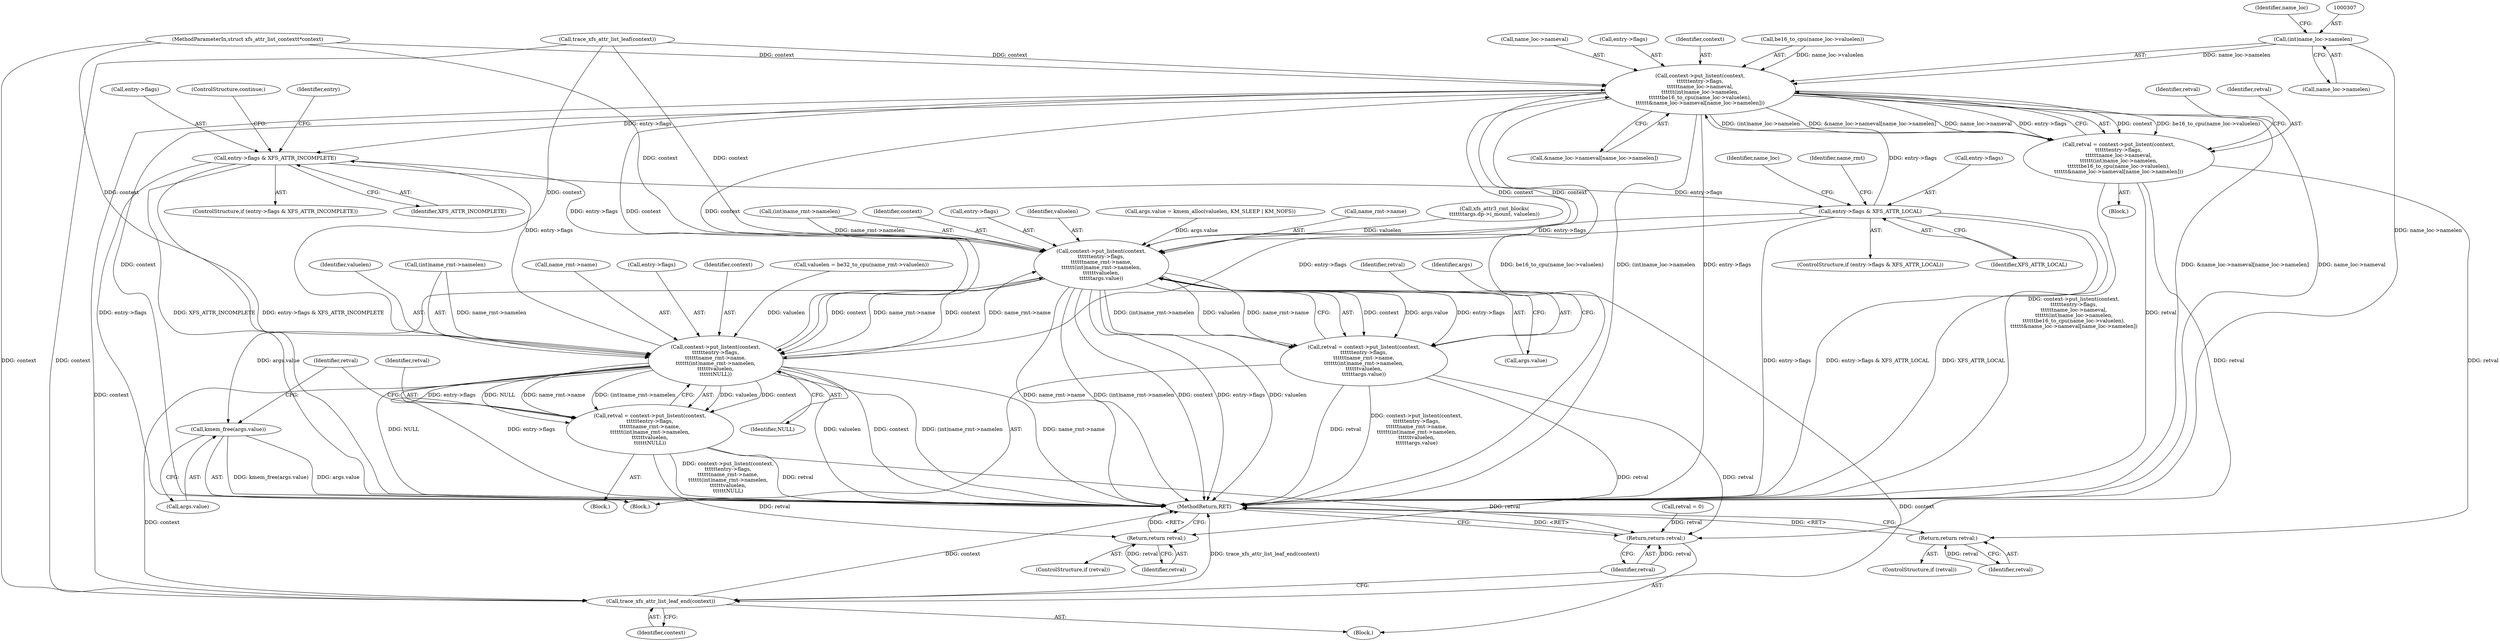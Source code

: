 digraph "0_linux_8275cdd0e7ac550dcce2b3ef6d2fb3b808c1ae59_7@pointer" {
"1000306" [label="(Call,(int)name_loc->namelen)"];
"1000298" [label="(Call,context->put_listent(context,\n\t\t\t\t\t\tentry->flags,\n\t\t\t\t\t\tname_loc->nameval,\n\t\t\t\t\t\t(int)name_loc->namelen,\n\t\t\t\t\t\tbe16_to_cpu(name_loc->valuelen),\n\t\t\t\t\t\t&name_loc->nameval[name_loc->namelen]))"];
"1000277" [label="(Call,entry->flags & XFS_ATTR_INCOMPLETE)"];
"1000284" [label="(Call,entry->flags & XFS_ATTR_LOCAL)"];
"1000417" [label="(Call,context->put_listent(context,\n\t\t\t\t\t\tentry->flags,\n\t\t\t\t\t\tname_rmt->name,\n\t\t\t\t\t\t(int)name_rmt->namelen,\n\t\t\t\t\t\tvaluelen,\n\t\t\t\t\t\targs.value))"];
"1000415" [label="(Call,retval = context->put_listent(context,\n\t\t\t\t\t\tentry->flags,\n\t\t\t\t\t\tname_rmt->name,\n\t\t\t\t\t\t(int)name_rmt->namelen,\n\t\t\t\t\t\tvaluelen,\n\t\t\t\t\t\targs.value))"];
"1000459" [label="(Return,return retval;)"];
"1000472" [label="(Return,return retval;)"];
"1000434" [label="(Call,kmem_free(args.value))"];
"1000442" [label="(Call,context->put_listent(context,\n\t\t\t\t\t\tentry->flags,\n\t\t\t\t\t\tname_rmt->name,\n\t\t\t\t\t\t(int)name_rmt->namelen,\n\t\t\t\t\t\tvaluelen,\n\t\t\t\t\t\tNULL))"];
"1000440" [label="(Call,retval = context->put_listent(context,\n\t\t\t\t\t\tentry->flags,\n\t\t\t\t\t\tname_rmt->name,\n\t\t\t\t\t\t(int)name_rmt->namelen,\n\t\t\t\t\t\tvaluelen,\n\t\t\t\t\t\tNULL))"];
"1000470" [label="(Call,trace_xfs_attr_list_leaf_end(context))"];
"1000296" [label="(Call,retval = context->put_listent(context,\n\t\t\t\t\t\tentry->flags,\n\t\t\t\t\t\tname_loc->nameval,\n\t\t\t\t\t\t(int)name_loc->namelen,\n\t\t\t\t\t\tbe16_to_cpu(name_loc->valuelen),\n\t\t\t\t\t\t&name_loc->nameval[name_loc->namelen]))"];
"1000325" [label="(Return,return retval;)"];
"1000303" [label="(Call,name_loc->nameval)"];
"1000425" [label="(Call,(int)name_rmt->namelen)"];
"1000105" [label="(MethodParameterIn,struct xfs_attr_list_context\t*context)"];
"1000418" [label="(Identifier,context)"];
"1000284" [label="(Call,entry->flags & XFS_ATTR_LOCAL)"];
"1000238" [label="(Call,retval = 0)"];
"1000472" [label="(Return,return retval;)"];
"1000300" [label="(Call,entry->flags)"];
"1000277" [label="(Call,entry->flags & XFS_ATTR_INCOMPLETE)"];
"1000444" [label="(Call,entry->flags)"];
"1000419" [label="(Call,entry->flags)"];
"1000298" [label="(Call,context->put_listent(context,\n\t\t\t\t\t\tentry->flags,\n\t\t\t\t\t\tname_loc->nameval,\n\t\t\t\t\t\t(int)name_loc->namelen,\n\t\t\t\t\t\tbe16_to_cpu(name_loc->valuelen),\n\t\t\t\t\t\t&name_loc->nameval[name_loc->namelen]))"];
"1000346" [label="(Block,)"];
"1000443" [label="(Identifier,context)"];
"1000441" [label="(Identifier,retval)"];
"1000299" [label="(Identifier,context)"];
"1000458" [label="(Identifier,retval)"];
"1000325" [label="(Return,return retval;)"];
"1000276" [label="(ControlStructure,if (entry->flags & XFS_ATTR_INCOMPLETE))"];
"1000278" [label="(Call,entry->flags)"];
"1000313" [label="(Identifier,name_loc)"];
"1000336" [label="(Call,valuelen = be32_to_cpu(name_rmt->valuelen))"];
"1000474" [label="(MethodReturn,RET)"];
"1000306" [label="(Call,(int)name_loc->namelen)"];
"1000324" [label="(Identifier,retval)"];
"1000281" [label="(Identifier,XFS_ATTR_INCOMPLETE)"];
"1000323" [label="(ControlStructure,if (retval))"];
"1000315" [label="(Call,&name_loc->nameval[name_loc->namelen])"];
"1000311" [label="(Call,be16_to_cpu(name_loc->valuelen))"];
"1000297" [label="(Identifier,retval)"];
"1000435" [label="(Call,args.value)"];
"1000455" [label="(Identifier,valuelen)"];
"1000296" [label="(Call,retval = context->put_listent(context,\n\t\t\t\t\t\tentry->flags,\n\t\t\t\t\t\tname_loc->nameval,\n\t\t\t\t\t\t(int)name_loc->namelen,\n\t\t\t\t\t\tbe16_to_cpu(name_loc->valuelen),\n\t\t\t\t\t\t&name_loc->nameval[name_loc->namelen]))"];
"1000416" [label="(Identifier,retval)"];
"1000417" [label="(Call,context->put_listent(context,\n\t\t\t\t\t\tentry->flags,\n\t\t\t\t\t\tname_rmt->name,\n\t\t\t\t\t\t(int)name_rmt->namelen,\n\t\t\t\t\t\tvaluelen,\n\t\t\t\t\t\targs.value))"];
"1000285" [label="(Call,entry->flags)"];
"1000440" [label="(Call,retval = context->put_listent(context,\n\t\t\t\t\t\tentry->flags,\n\t\t\t\t\t\tname_rmt->name,\n\t\t\t\t\t\t(int)name_rmt->namelen,\n\t\t\t\t\t\tvaluelen,\n\t\t\t\t\t\tNULL))"];
"1000457" [label="(ControlStructure,if (retval))"];
"1000430" [label="(Identifier,valuelen)"];
"1000378" [label="(Call,args.value = kmem_alloc(valuelen, KM_SLEEP | KM_NOFS))"];
"1000456" [label="(Identifier,NULL)"];
"1000289" [label="(Block,)"];
"1000470" [label="(Call,trace_xfs_attr_list_leaf_end(context))"];
"1000283" [label="(ControlStructure,if (entry->flags & XFS_ATTR_LOCAL))"];
"1000471" [label="(Identifier,context)"];
"1000308" [label="(Call,name_loc->namelen)"];
"1000282" [label="(ControlStructure,continue;)"];
"1000431" [label="(Call,args.value)"];
"1000450" [label="(Call,(int)name_rmt->namelen)"];
"1000439" [label="(Block,)"];
"1000422" [label="(Call,name_rmt->name)"];
"1000415" [label="(Call,retval = context->put_listent(context,\n\t\t\t\t\t\tentry->flags,\n\t\t\t\t\t\tname_rmt->name,\n\t\t\t\t\t\t(int)name_rmt->namelen,\n\t\t\t\t\t\tvaluelen,\n\t\t\t\t\t\targs.value))"];
"1000434" [label="(Call,kmem_free(args.value))"];
"1000292" [label="(Identifier,name_loc)"];
"1000442" [label="(Call,context->put_listent(context,\n\t\t\t\t\t\tentry->flags,\n\t\t\t\t\t\tname_rmt->name,\n\t\t\t\t\t\t(int)name_rmt->namelen,\n\t\t\t\t\t\tvaluelen,\n\t\t\t\t\t\tNULL))"];
"1000459" [label="(Return,return retval;)"];
"1000114" [label="(Call,trace_xfs_attr_list_leaf(context))"];
"1000460" [label="(Identifier,retval)"];
"1000399" [label="(Call,xfs_attr3_rmt_blocks(\n\t\t\t\t\t\t\targs.dp->i_mount, valuelen))"];
"1000447" [label="(Call,name_rmt->name)"];
"1000473" [label="(Identifier,retval)"];
"1000286" [label="(Identifier,entry)"];
"1000436" [label="(Identifier,args)"];
"1000106" [label="(Block,)"];
"1000326" [label="(Identifier,retval)"];
"1000331" [label="(Identifier,name_rmt)"];
"1000288" [label="(Identifier,XFS_ATTR_LOCAL)"];
"1000306" -> "1000298"  [label="AST: "];
"1000306" -> "1000308"  [label="CFG: "];
"1000307" -> "1000306"  [label="AST: "];
"1000308" -> "1000306"  [label="AST: "];
"1000313" -> "1000306"  [label="CFG: "];
"1000306" -> "1000474"  [label="DDG: name_loc->namelen"];
"1000306" -> "1000298"  [label="DDG: name_loc->namelen"];
"1000298" -> "1000296"  [label="AST: "];
"1000298" -> "1000315"  [label="CFG: "];
"1000299" -> "1000298"  [label="AST: "];
"1000300" -> "1000298"  [label="AST: "];
"1000303" -> "1000298"  [label="AST: "];
"1000311" -> "1000298"  [label="AST: "];
"1000315" -> "1000298"  [label="AST: "];
"1000296" -> "1000298"  [label="CFG: "];
"1000298" -> "1000474"  [label="DDG: &name_loc->nameval[name_loc->namelen]"];
"1000298" -> "1000474"  [label="DDG: name_loc->nameval"];
"1000298" -> "1000474"  [label="DDG: context"];
"1000298" -> "1000474"  [label="DDG: be16_to_cpu(name_loc->valuelen)"];
"1000298" -> "1000474"  [label="DDG: (int)name_loc->namelen"];
"1000298" -> "1000474"  [label="DDG: entry->flags"];
"1000298" -> "1000277"  [label="DDG: entry->flags"];
"1000298" -> "1000296"  [label="DDG: context"];
"1000298" -> "1000296"  [label="DDG: be16_to_cpu(name_loc->valuelen)"];
"1000298" -> "1000296"  [label="DDG: (int)name_loc->namelen"];
"1000298" -> "1000296"  [label="DDG: &name_loc->nameval[name_loc->namelen]"];
"1000298" -> "1000296"  [label="DDG: name_loc->nameval"];
"1000298" -> "1000296"  [label="DDG: entry->flags"];
"1000442" -> "1000298"  [label="DDG: context"];
"1000114" -> "1000298"  [label="DDG: context"];
"1000417" -> "1000298"  [label="DDG: context"];
"1000105" -> "1000298"  [label="DDG: context"];
"1000284" -> "1000298"  [label="DDG: entry->flags"];
"1000311" -> "1000298"  [label="DDG: name_loc->valuelen"];
"1000298" -> "1000417"  [label="DDG: context"];
"1000298" -> "1000442"  [label="DDG: context"];
"1000298" -> "1000470"  [label="DDG: context"];
"1000277" -> "1000276"  [label="AST: "];
"1000277" -> "1000281"  [label="CFG: "];
"1000278" -> "1000277"  [label="AST: "];
"1000281" -> "1000277"  [label="AST: "];
"1000282" -> "1000277"  [label="CFG: "];
"1000286" -> "1000277"  [label="CFG: "];
"1000277" -> "1000474"  [label="DDG: entry->flags"];
"1000277" -> "1000474"  [label="DDG: XFS_ATTR_INCOMPLETE"];
"1000277" -> "1000474"  [label="DDG: entry->flags & XFS_ATTR_INCOMPLETE"];
"1000417" -> "1000277"  [label="DDG: entry->flags"];
"1000442" -> "1000277"  [label="DDG: entry->flags"];
"1000277" -> "1000284"  [label="DDG: entry->flags"];
"1000284" -> "1000283"  [label="AST: "];
"1000284" -> "1000288"  [label="CFG: "];
"1000285" -> "1000284"  [label="AST: "];
"1000288" -> "1000284"  [label="AST: "];
"1000292" -> "1000284"  [label="CFG: "];
"1000331" -> "1000284"  [label="CFG: "];
"1000284" -> "1000474"  [label="DDG: entry->flags"];
"1000284" -> "1000474"  [label="DDG: entry->flags & XFS_ATTR_LOCAL"];
"1000284" -> "1000474"  [label="DDG: XFS_ATTR_LOCAL"];
"1000284" -> "1000417"  [label="DDG: entry->flags"];
"1000284" -> "1000442"  [label="DDG: entry->flags"];
"1000417" -> "1000415"  [label="AST: "];
"1000417" -> "1000431"  [label="CFG: "];
"1000418" -> "1000417"  [label="AST: "];
"1000419" -> "1000417"  [label="AST: "];
"1000422" -> "1000417"  [label="AST: "];
"1000425" -> "1000417"  [label="AST: "];
"1000430" -> "1000417"  [label="AST: "];
"1000431" -> "1000417"  [label="AST: "];
"1000415" -> "1000417"  [label="CFG: "];
"1000417" -> "1000474"  [label="DDG: name_rmt->name"];
"1000417" -> "1000474"  [label="DDG: (int)name_rmt->namelen"];
"1000417" -> "1000474"  [label="DDG: context"];
"1000417" -> "1000474"  [label="DDG: entry->flags"];
"1000417" -> "1000474"  [label="DDG: valuelen"];
"1000417" -> "1000415"  [label="DDG: context"];
"1000417" -> "1000415"  [label="DDG: args.value"];
"1000417" -> "1000415"  [label="DDG: entry->flags"];
"1000417" -> "1000415"  [label="DDG: (int)name_rmt->namelen"];
"1000417" -> "1000415"  [label="DDG: valuelen"];
"1000417" -> "1000415"  [label="DDG: name_rmt->name"];
"1000442" -> "1000417"  [label="DDG: context"];
"1000442" -> "1000417"  [label="DDG: name_rmt->name"];
"1000114" -> "1000417"  [label="DDG: context"];
"1000105" -> "1000417"  [label="DDG: context"];
"1000425" -> "1000417"  [label="DDG: name_rmt->namelen"];
"1000399" -> "1000417"  [label="DDG: valuelen"];
"1000378" -> "1000417"  [label="DDG: args.value"];
"1000417" -> "1000434"  [label="DDG: args.value"];
"1000417" -> "1000442"  [label="DDG: context"];
"1000417" -> "1000442"  [label="DDG: name_rmt->name"];
"1000417" -> "1000470"  [label="DDG: context"];
"1000415" -> "1000346"  [label="AST: "];
"1000416" -> "1000415"  [label="AST: "];
"1000436" -> "1000415"  [label="CFG: "];
"1000415" -> "1000474"  [label="DDG: retval"];
"1000415" -> "1000474"  [label="DDG: context->put_listent(context,\n\t\t\t\t\t\tentry->flags,\n\t\t\t\t\t\tname_rmt->name,\n\t\t\t\t\t\t(int)name_rmt->namelen,\n\t\t\t\t\t\tvaluelen,\n\t\t\t\t\t\targs.value)"];
"1000415" -> "1000459"  [label="DDG: retval"];
"1000415" -> "1000472"  [label="DDG: retval"];
"1000459" -> "1000457"  [label="AST: "];
"1000459" -> "1000460"  [label="CFG: "];
"1000460" -> "1000459"  [label="AST: "];
"1000474" -> "1000459"  [label="CFG: "];
"1000459" -> "1000474"  [label="DDG: <RET>"];
"1000460" -> "1000459"  [label="DDG: retval"];
"1000440" -> "1000459"  [label="DDG: retval"];
"1000472" -> "1000106"  [label="AST: "];
"1000472" -> "1000473"  [label="CFG: "];
"1000473" -> "1000472"  [label="AST: "];
"1000474" -> "1000472"  [label="CFG: "];
"1000472" -> "1000474"  [label="DDG: <RET>"];
"1000473" -> "1000472"  [label="DDG: retval"];
"1000238" -> "1000472"  [label="DDG: retval"];
"1000296" -> "1000472"  [label="DDG: retval"];
"1000440" -> "1000472"  [label="DDG: retval"];
"1000434" -> "1000346"  [label="AST: "];
"1000434" -> "1000435"  [label="CFG: "];
"1000435" -> "1000434"  [label="AST: "];
"1000458" -> "1000434"  [label="CFG: "];
"1000434" -> "1000474"  [label="DDG: kmem_free(args.value)"];
"1000434" -> "1000474"  [label="DDG: args.value"];
"1000442" -> "1000440"  [label="AST: "];
"1000442" -> "1000456"  [label="CFG: "];
"1000443" -> "1000442"  [label="AST: "];
"1000444" -> "1000442"  [label="AST: "];
"1000447" -> "1000442"  [label="AST: "];
"1000450" -> "1000442"  [label="AST: "];
"1000455" -> "1000442"  [label="AST: "];
"1000456" -> "1000442"  [label="AST: "];
"1000440" -> "1000442"  [label="CFG: "];
"1000442" -> "1000474"  [label="DDG: valuelen"];
"1000442" -> "1000474"  [label="DDG: context"];
"1000442" -> "1000474"  [label="DDG: (int)name_rmt->namelen"];
"1000442" -> "1000474"  [label="DDG: name_rmt->name"];
"1000442" -> "1000474"  [label="DDG: NULL"];
"1000442" -> "1000474"  [label="DDG: entry->flags"];
"1000442" -> "1000440"  [label="DDG: valuelen"];
"1000442" -> "1000440"  [label="DDG: context"];
"1000442" -> "1000440"  [label="DDG: entry->flags"];
"1000442" -> "1000440"  [label="DDG: NULL"];
"1000442" -> "1000440"  [label="DDG: name_rmt->name"];
"1000442" -> "1000440"  [label="DDG: (int)name_rmt->namelen"];
"1000114" -> "1000442"  [label="DDG: context"];
"1000105" -> "1000442"  [label="DDG: context"];
"1000450" -> "1000442"  [label="DDG: name_rmt->namelen"];
"1000336" -> "1000442"  [label="DDG: valuelen"];
"1000442" -> "1000470"  [label="DDG: context"];
"1000440" -> "1000439"  [label="AST: "];
"1000441" -> "1000440"  [label="AST: "];
"1000458" -> "1000440"  [label="CFG: "];
"1000440" -> "1000474"  [label="DDG: context->put_listent(context,\n\t\t\t\t\t\tentry->flags,\n\t\t\t\t\t\tname_rmt->name,\n\t\t\t\t\t\t(int)name_rmt->namelen,\n\t\t\t\t\t\tvaluelen,\n\t\t\t\t\t\tNULL)"];
"1000440" -> "1000474"  [label="DDG: retval"];
"1000470" -> "1000106"  [label="AST: "];
"1000470" -> "1000471"  [label="CFG: "];
"1000471" -> "1000470"  [label="AST: "];
"1000473" -> "1000470"  [label="CFG: "];
"1000470" -> "1000474"  [label="DDG: context"];
"1000470" -> "1000474"  [label="DDG: trace_xfs_attr_list_leaf_end(context)"];
"1000114" -> "1000470"  [label="DDG: context"];
"1000105" -> "1000470"  [label="DDG: context"];
"1000296" -> "1000289"  [label="AST: "];
"1000297" -> "1000296"  [label="AST: "];
"1000324" -> "1000296"  [label="CFG: "];
"1000296" -> "1000474"  [label="DDG: context->put_listent(context,\n\t\t\t\t\t\tentry->flags,\n\t\t\t\t\t\tname_loc->nameval,\n\t\t\t\t\t\t(int)name_loc->namelen,\n\t\t\t\t\t\tbe16_to_cpu(name_loc->valuelen),\n\t\t\t\t\t\t&name_loc->nameval[name_loc->namelen])"];
"1000296" -> "1000474"  [label="DDG: retval"];
"1000296" -> "1000325"  [label="DDG: retval"];
"1000325" -> "1000323"  [label="AST: "];
"1000325" -> "1000326"  [label="CFG: "];
"1000326" -> "1000325"  [label="AST: "];
"1000474" -> "1000325"  [label="CFG: "];
"1000325" -> "1000474"  [label="DDG: <RET>"];
"1000326" -> "1000325"  [label="DDG: retval"];
}
